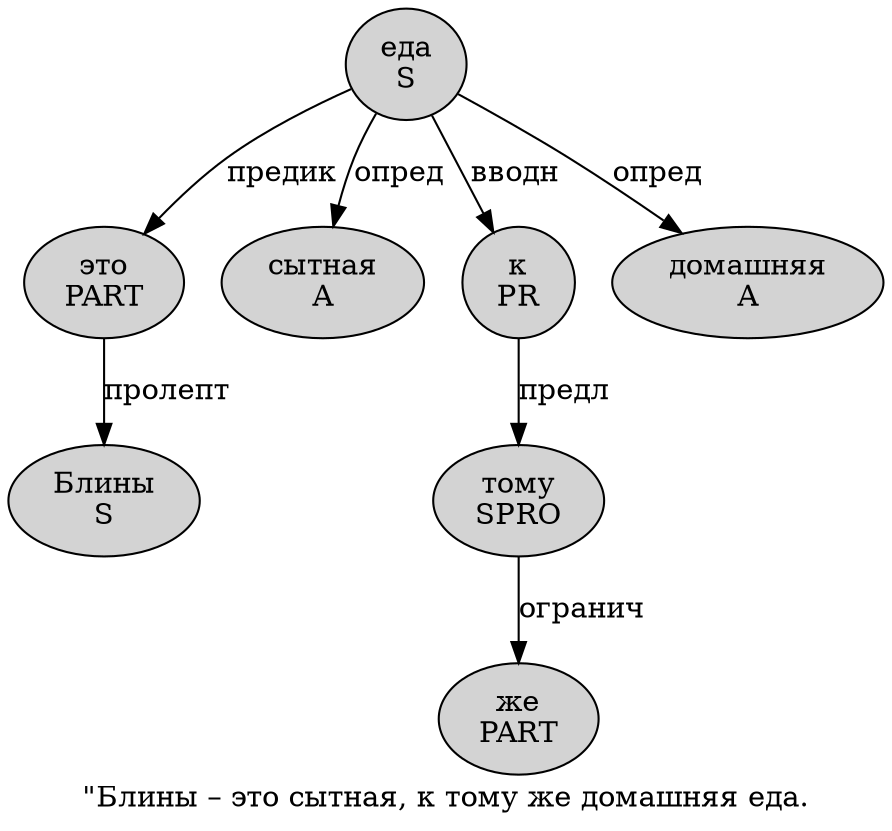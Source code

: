 digraph SENTENCE_1307 {
	graph [label="\"Блины – это сытная, к тому же домашняя еда."]
	node [style=filled]
		1 [label="Блины
S" color="" fillcolor=lightgray penwidth=1 shape=ellipse]
		3 [label="это
PART" color="" fillcolor=lightgray penwidth=1 shape=ellipse]
		4 [label="сытная
A" color="" fillcolor=lightgray penwidth=1 shape=ellipse]
		6 [label="к
PR" color="" fillcolor=lightgray penwidth=1 shape=ellipse]
		7 [label="тому
SPRO" color="" fillcolor=lightgray penwidth=1 shape=ellipse]
		8 [label="же
PART" color="" fillcolor=lightgray penwidth=1 shape=ellipse]
		9 [label="домашняя
A" color="" fillcolor=lightgray penwidth=1 shape=ellipse]
		10 [label="еда
S" color="" fillcolor=lightgray penwidth=1 shape=ellipse]
			3 -> 1 [label="пролепт"]
			7 -> 8 [label="огранич"]
			10 -> 3 [label="предик"]
			10 -> 4 [label="опред"]
			10 -> 6 [label="вводн"]
			10 -> 9 [label="опред"]
			6 -> 7 [label="предл"]
}